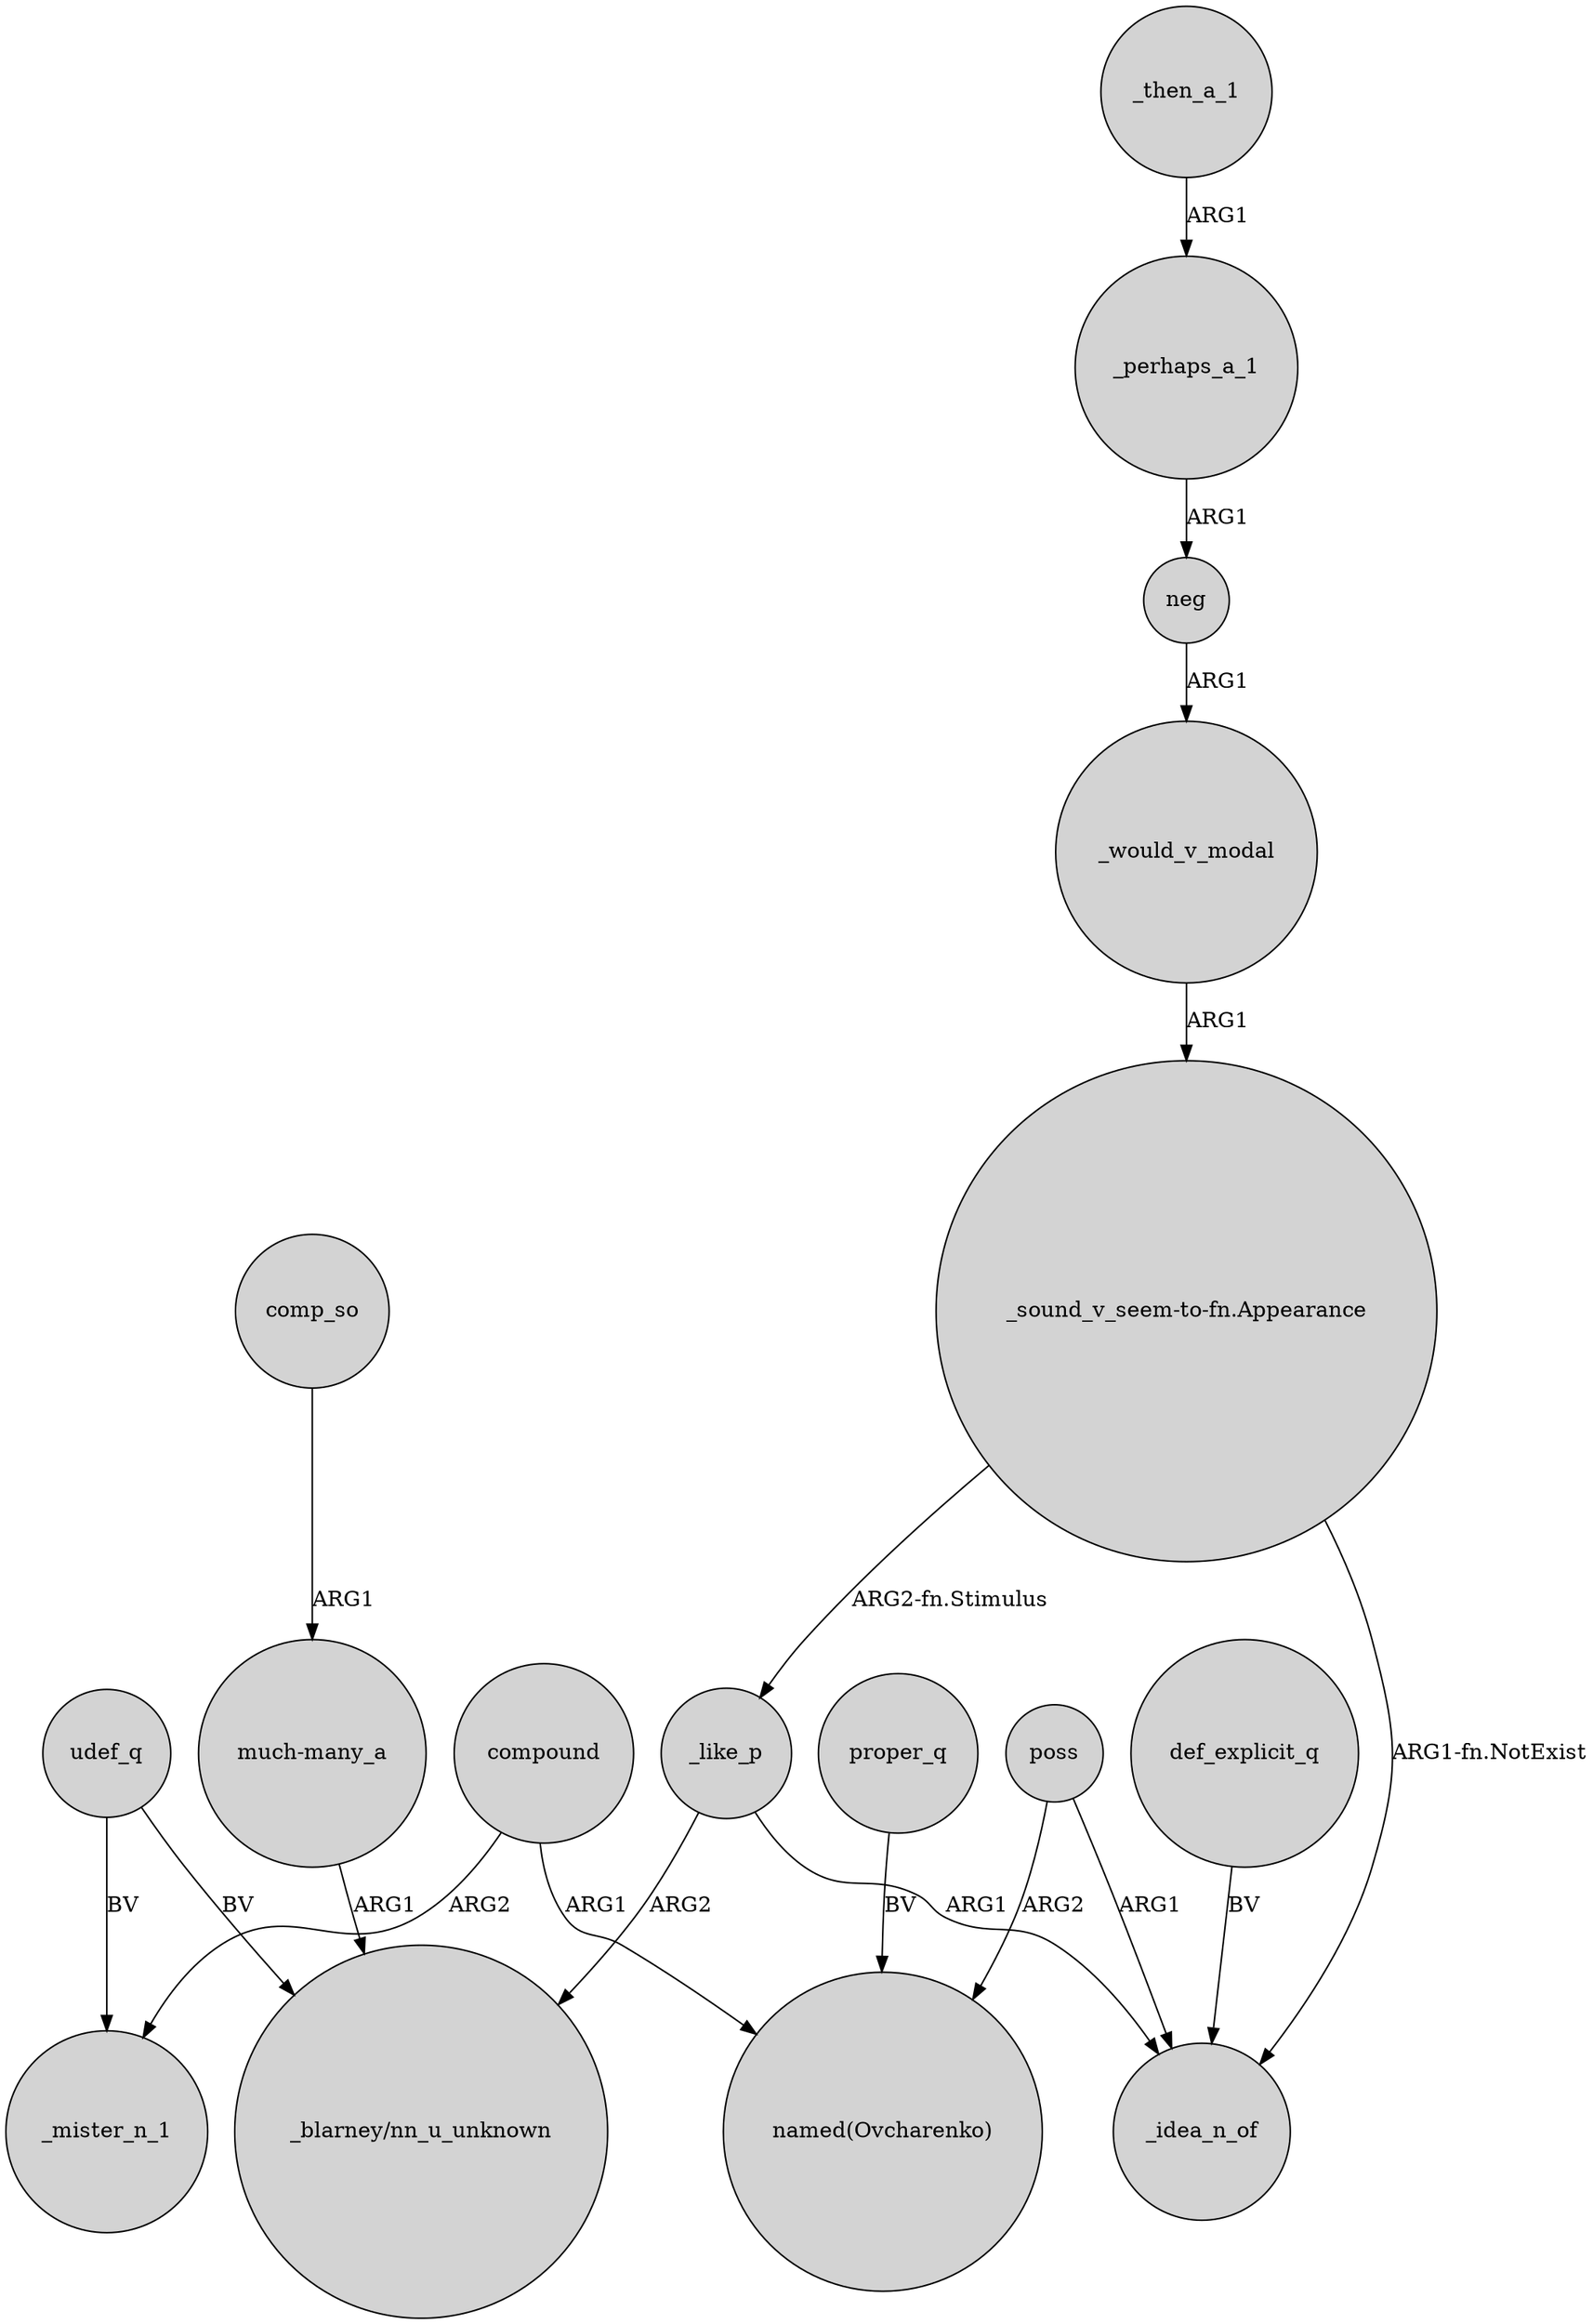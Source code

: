 digraph {
	node [shape=circle style=filled]
	udef_q -> _mister_n_1 [label=BV]
	def_explicit_q -> _idea_n_of [label=BV]
	neg -> _would_v_modal [label=ARG1]
	_perhaps_a_1 -> neg [label=ARG1]
	"much-many_a" -> "_blarney/nn_u_unknown" [label=ARG1]
	poss -> _idea_n_of [label=ARG1]
	_like_p -> _idea_n_of [label=ARG1]
	proper_q -> "named(Ovcharenko)" [label=BV]
	"_sound_v_seem-to-fn.Appearance" -> _idea_n_of [label="ARG1-fn.NotExist"]
	comp_so -> "much-many_a" [label=ARG1]
	_then_a_1 -> _perhaps_a_1 [label=ARG1]
	compound -> "named(Ovcharenko)" [label=ARG1]
	_would_v_modal -> "_sound_v_seem-to-fn.Appearance" [label=ARG1]
	udef_q -> "_blarney/nn_u_unknown" [label=BV]
	_like_p -> "_blarney/nn_u_unknown" [label=ARG2]
	compound -> _mister_n_1 [label=ARG2]
	poss -> "named(Ovcharenko)" [label=ARG2]
	"_sound_v_seem-to-fn.Appearance" -> _like_p [label="ARG2-fn.Stimulus"]
}
